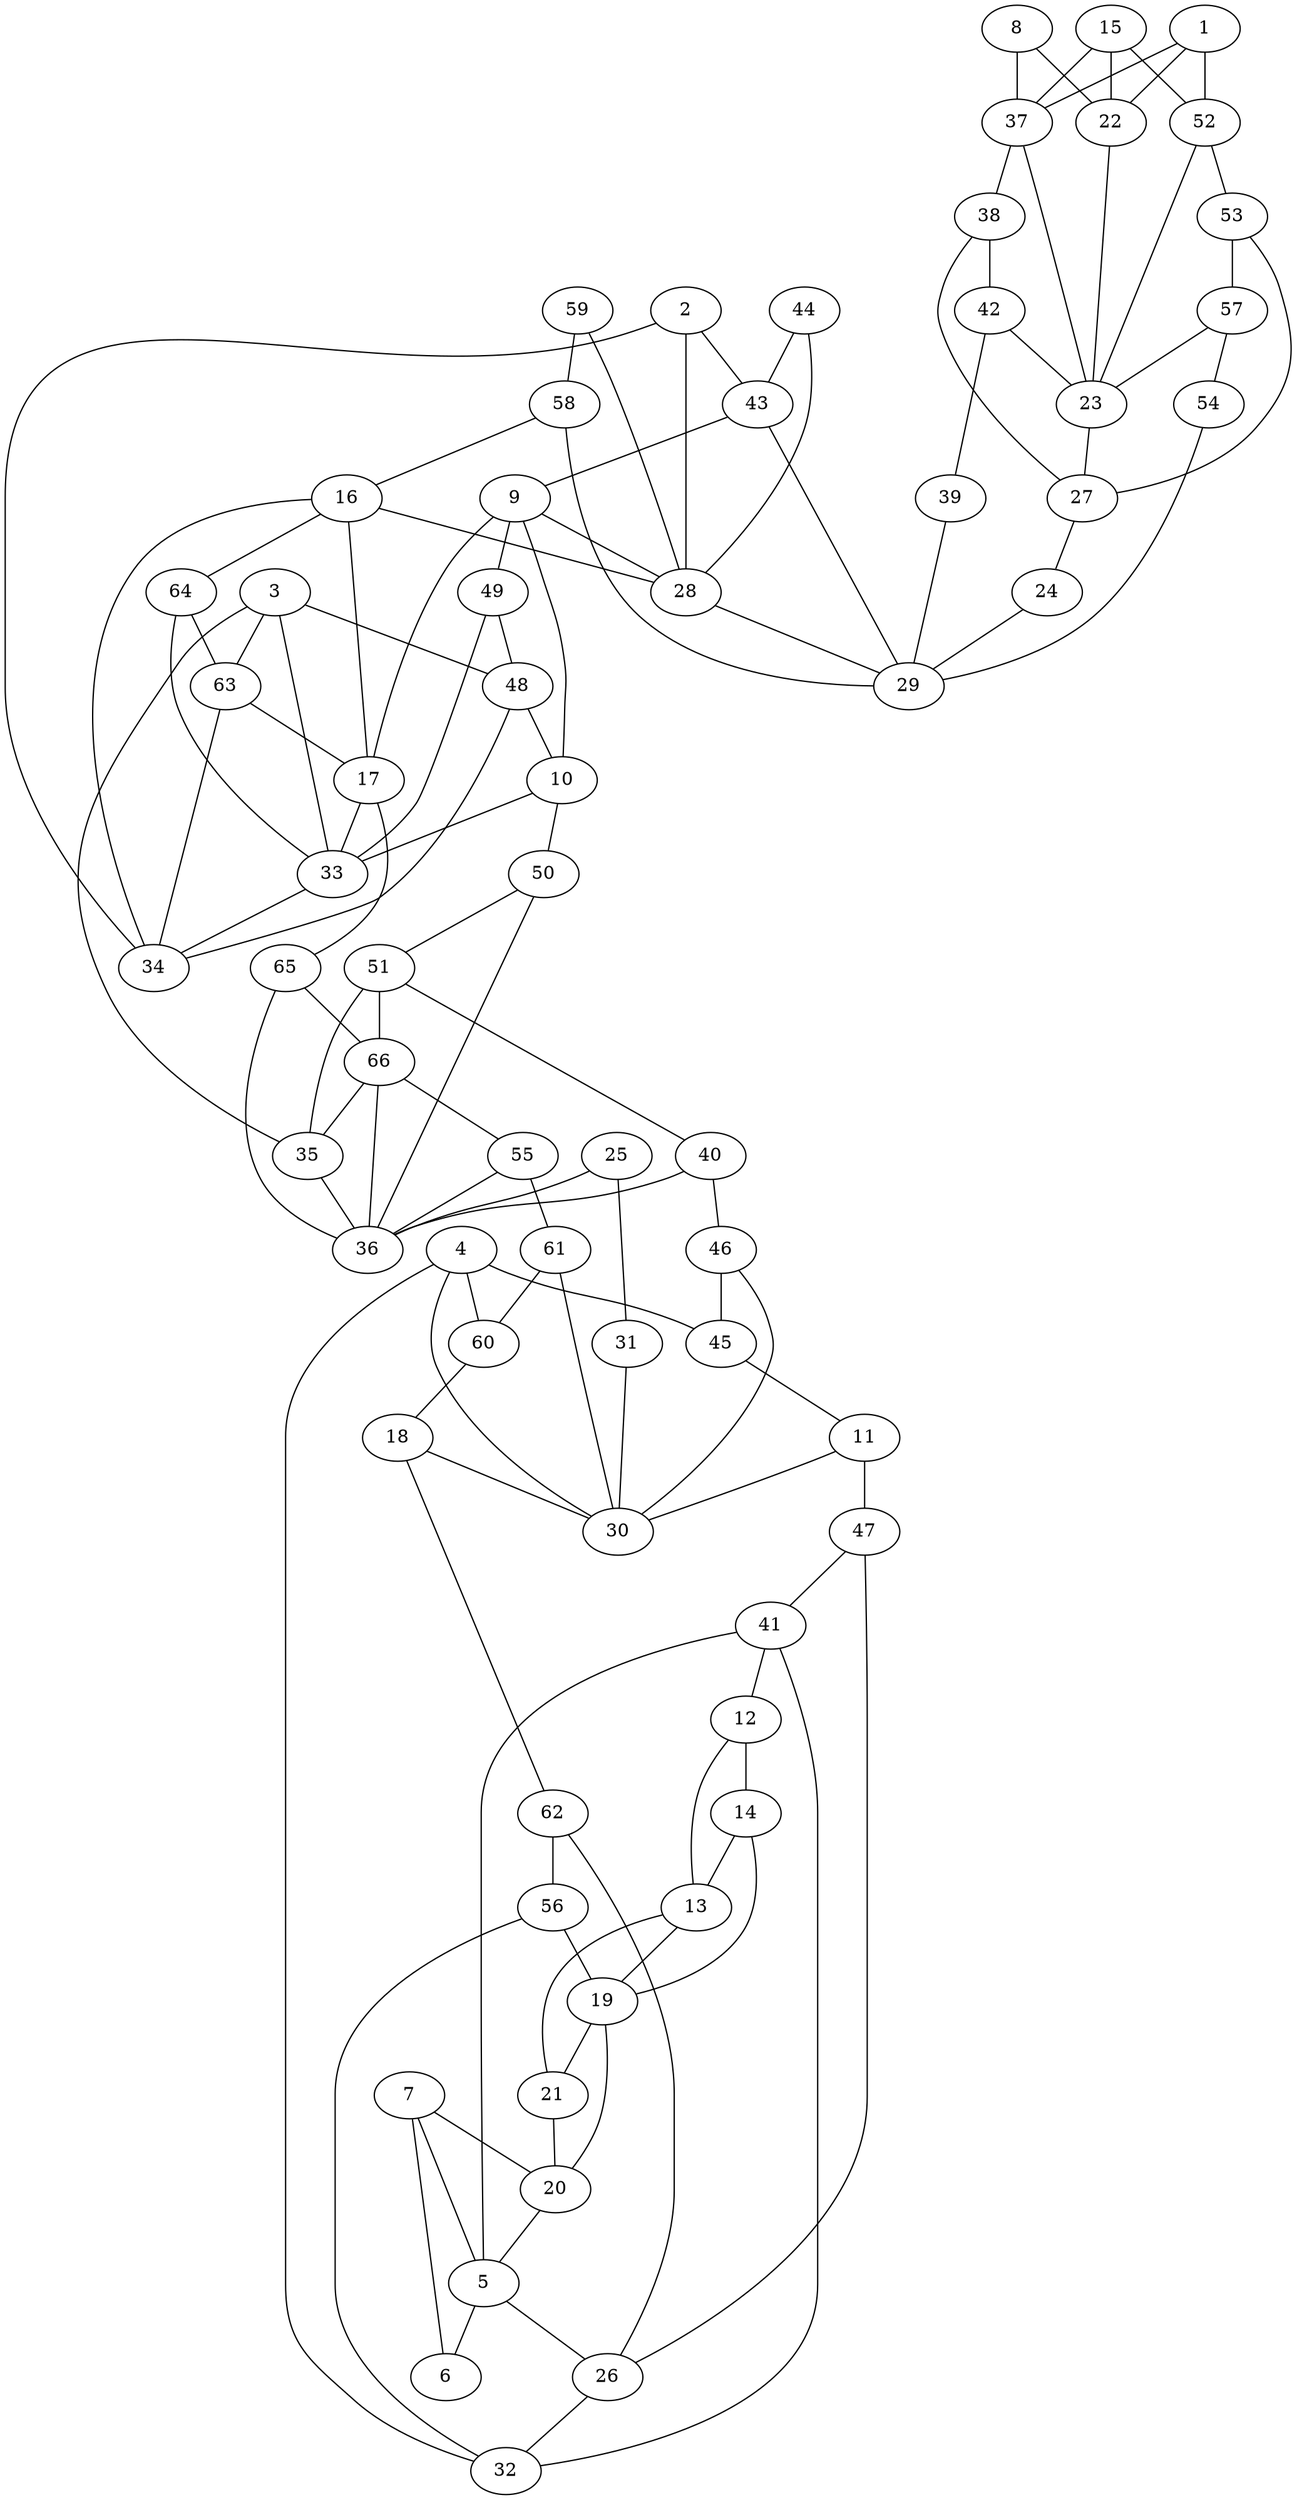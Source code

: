 graph pdb1ibu {
	1	 [aaLength=9,
		sequence=SELDAKLNK,
		type=0];
	22	 [aaLength=3,
		sequence=AIS,
		type=1];
	1 -- 22	 [distance0="22.97269",
		frequency=1,
		type0=1];
	37	 [aaLength=3,
		sequence=AIS,
		type=1];
	1 -- 37	 [distance0="22.97269",
		frequency=1,
		type0=2];
	52	 [aaLength=3,
		sequence=AIS,
		type=1];
	1 -- 52	 [distance0="22.97269",
		frequency=1,
		type0=3];
	2	 [aaLength=6,
		sequence=IAISFA,
		type=0];
	28	 [aaLength=3,
		sequence=PGQ,
		type=1];
	2 -- 28	 [distance0="11.74894",
		frequency=1,
		type0=1];
	34	 [aaLength=4,
		sequence=KDSS,
		type=1];
	2 -- 34	 [distance0="11.74894",
		distance1="4.0",
		frequency=2,
		type0=2,
		type1=4];
	43	 [aaLength=3,
		sequence=PGQ,
		type=1];
	2 -- 43	 [distance0="11.74894",
		frequency=1,
		type0=3];
	3	 [aaLength=13,
		sequence=TPNEDELLEYLEG,
		type=0];
	33	 [aaLength=9,
		sequence=VEDAGVWET,
		type=1];
	3 -- 33	 [distance0="11.18094",
		frequency=1,
		type0=1];
	35	 [aaLength=3,
		sequence=EGR,
		type=1];
	3 -- 35	 [distance0="0.0",
		frequency=1,
		type0=5];
	48	 [aaLength=9,
		sequence=VEDAGVWET,
		type=1];
	3 -- 48	 [distance0="11.18094",
		frequency=1,
		type0=2];
	63	 [aaLength=9,
		sequence=VEDAGVWET,
		type=1];
	3 -- 63	 [distance0="11.18094",
		frequency=1,
		type0=3];
	4	 [aaLength=28,
		sequence=NLTMPEWLEKMGYKSLSANNALKY,
		type=0];
	30	 [aaLength=10,
		sequence=SILTPDKDME,
		type=1];
	4 -- 30	 [distance0="16.45154",
		frequency=1,
		type0=1];
	32	 [aaLength=11,
		sequence=vanDerWaals,
		type=1];
	4 -- 32	 [distance0="0.0",
		frequency=1,
		type0=4];
	45	 [aaLength=10,
		sequence=SILTPDKDME,
		type=1];
	4 -- 45	 [distance0="16.45154",
		frequency=1,
		type0=2];
	60	 [aaLength=10,
		sequence=SILTPDKDME,
		type=1];
	4 -- 60	 [distance0="16.45154",
		frequency=1,
		type0=3];
	5	 [aaLength=3,
		sequence=vanDerWaals,
		type=0];
	6	 [aaLength=12,
		sequence=vanDerWaals,
		type=0];
	5 -- 6	 [distance0="13.80978",
		distance1="0.0",
		frequency=2,
		type0=1,
		type1=4];
	26	 [aaLength=15,
		sequence=vanDerWaals,
		type=1];
	5 -- 26	 [distance0="18.60969",
		frequency=1,
		type0=2];
	41	 [aaLength=15,
		sequence=vanDerWaals,
		type=1];
	5 -- 41	 [distance0="18.60969",
		frequency=1,
		type0=3];
	7	 [aaLength=10,
		sequence=vanDerWaals,
		type=0];
	7 -- 6	 [distance0="17.06292",
		frequency=1,
		type0=1];
	7 -- 5	 [distance0="21.77329",
		frequency=1,
		type0=2];
	20	 [aaLength=12,
		sequence=vanDerWaals,
		type=0];
	7 -- 20	 [distance0="30.60577",
		frequency=1,
		type0=3];
	8	 [aaLength=9,
		sequence=SELDAKLNK,
		type=0];
	8 -- 22	 [distance0="38.7746",
		frequency=1,
		type0=2];
	8 -- 37	 [distance0="38.7746",
		distance1="6.0",
		frequency=2,
		type0=3,
		type1=4];
	9	 [aaLength=6,
		sequence=IAISFA,
		type=0];
	9 -- 28	 [distance0="48.69345",
		frequency=1,
		type0=3];
	10	 [aaLength=13,
		sequence=TPNEDELLEYLEG,
		type=0];
	9 -- 10	 [distance0="25.84428",
		frequency=1,
		type0=1];
	17	 [aaLength=13,
		sequence=TPNEDELLEYLEG,
		type=0];
	9 -- 17	 [distance0="48.2907",
		frequency=1,
		type0=2];
	49	 [aaLength=4,
		sequence=KDSS,
		type=1];
	9 -- 49	 [distance0="4.0",
		frequency=1,
		type0=4];
	10 -- 33	 [distance0="39.53659",
		frequency=1,
		type0=3];
	50	 [aaLength=3,
		sequence=EGR,
		type=1];
	10 -- 50	 [distance0="0.0",
		frequency=1,
		type0=5];
	11	 [aaLength=28,
		sequence=NLTMPEWLEKMGYKSLSANNALKY,
		type=0];
	11 -- 30	 [distance0="53.03059",
		frequency=1,
		type0=3];
	47	 [aaLength=11,
		sequence=vanDerWaals,
		type=1];
	11 -- 47	 [distance0="0.0",
		frequency=1,
		type0=4];
	12	 [aaLength=3,
		sequence=vanDerWaals,
		type=0];
	13	 [aaLength=12,
		sequence=vanDerWaals,
		type=0];
	12 -- 13	 [distance0="10.49176",
		distance1="0.0",
		frequency=2,
		type0=1,
		type1=4];
	14	 [aaLength=10,
		sequence=vanDerWaals,
		type=0];
	12 -- 14	 [distance0="22.67352",
		frequency=1,
		type0=2];
	19	 [aaLength=3,
		sequence=vanDerWaals,
		type=0];
	13 -- 19	 [distance0="28.68684",
		frequency=1,
		type0=3];
	14 -- 13	 [distance0="14.88401",
		frequency=1,
		type0=1];
	14 -- 19	 [distance0="41.20802",
		frequency=1,
		type0=3];
	15	 [aaLength=9,
		sequence=SELDAKLNK,
		type=0];
	15 -- 22	 [distance0="21.05003",
		frequency=1,
		type0=1];
	15 -- 37	 [distance0="21.05003",
		frequency=1,
		type0=2];
	15 -- 52	 [distance0="21.05003",
		distance1="6.0",
		frequency=2,
		type0=3,
		type1=4];
	16	 [aaLength=6,
		sequence=IAISFA,
		type=0];
	16 -- 28	 [distance0="38.22571",
		frequency=1,
		type0=2];
	16 -- 17	 [distance0="26.18761",
		frequency=1,
		type0=1];
	16 -- 34	 [distance0="38.22571",
		frequency=1,
		type0=3];
	64	 [aaLength=4,
		sequence=KDSS,
		type=1];
	16 -- 64	 [distance0="4.0",
		frequency=1,
		type0=4];
	17 -- 33	 [distance0="36.06574",
		frequency=1,
		type0=3];
	65	 [aaLength=3,
		sequence=EGR,
		type=1];
	17 -- 65	 [distance0="0.0",
		frequency=1,
		type0=5];
	18	 [aaLength=24,
		sequence=NLTMPEWLEKMGYKSLSANNALKY,
		type=0];
	18 -- 30	 [distance0="45.38245",
		frequency=1,
		type0=3];
	62	 [aaLength=11,
		sequence=vanDerWaals,
		type=1];
	18 -- 62	 [distance0="0.0",
		frequency=1,
		type0=4];
	19 -- 20	 [distance0="13.82635",
		distance1="0.0",
		frequency=2,
		type0=1,
		type1=4];
	21	 [aaLength=10,
		sequence=vanDerWaals,
		type=0];
	19 -- 21	 [distance0="22.40158",
		frequency=1,
		type0=2];
	20 -- 5	 [distance0="24.1469",
		frequency=1,
		type0=3];
	21 -- 13	 [distance0="37.03285",
		frequency=1,
		type0=3];
	21 -- 20	 [distance0="17.07197",
		frequency=1,
		type0=1];
	23	 [aaLength=3,
		sequence=NIG,
		type=1];
	22 -- 23	 [distance0="16.0",
		distance1="13.0",
		frequency=2,
		type0=3,
		type1=4];
	27	 [aaLength=11,
		sequence=YVTGLKVDAGV,
		type=1];
	23 -- 27	 [distance0="5.0",
		distance1="2.0",
		frequency=2,
		type0=3,
		type1=4];
	24	 [aaLength=7,
		sequence=QINMTTA,
		type=1];
	29	 [aaLength=3,
		sequence=KND,
		type=1];
	24 -- 29	 [distance0="8.0",
		frequency=1,
		type0=3];
	25	 [aaLength=15,
		sequence=CGQDAHASFESSWIG,
		type=1];
	31	 [aaLength=11,
		sequence=NAITVAPYVSL,
		type=1];
	25 -- 31	 [distance0="12.0",
		frequency=1,
		type0=4];
	36	 [aaLength=3,
		sequence=AMA,
		type=1];
	25 -- 36	 [distance0="8.0",
		frequency=1,
		type0=3];
	26 -- 32	 [distance0="13.0",
		frequency=1,
		type0=3];
	27 -- 24	 [distance0="26.0",
		frequency=1,
		type0=4];
	28 -- 29	 [distance0="7.0",
		frequency=1,
		type0=3];
	31 -- 30	 [distance0="19.0",
		distance1="8.0",
		frequency=2,
		type0=3,
		type1=4];
	33 -- 34	 [distance0="6.0",
		frequency=1,
		type0=3];
	35 -- 36	 [distance0="5.0",
		distance1="2.0",
		frequency=2,
		type0=3,
		type1=4];
	37 -- 23	 [distance0="16.0",
		frequency=1,
		type0=3];
	38	 [aaLength=3,
		sequence=NIG,
		type=1];
	37 -- 38	 [distance0="13.0",
		frequency=1,
		type0=4];
	38 -- 27	 [distance0="5.0",
		frequency=1,
		type0=3];
	42	 [aaLength=13,
		sequence=YVTGLKVDAGVRD,
		type=1];
	38 -- 42	 [distance0="2.0",
		frequency=1,
		type0=4];
	39	 [aaLength=7,
		sequence=QINMTTA,
		type=1];
	39 -- 29	 [distance0="8.0",
		frequency=1,
		type0=3];
	40	 [aaLength=15,
		sequence=CGQDAHASFESSWIG,
		type=1];
	40 -- 36	 [distance0="8.0",
		frequency=1,
		type0=3];
	46	 [aaLength=11,
		sequence=NAITVAPYVSL,
		type=1];
	40 -- 46	 [distance0="12.0",
		frequency=1,
		type0=4];
	41 -- 12	 [distance0="0.0",
		frequency=1,
		type0=4];
	41 -- 32	 [distance0="13.0",
		frequency=1,
		type0=3];
	42 -- 23	 [distance0="5.0",
		frequency=1,
		type0=3];
	42 -- 39	 [distance0="24.0",
		frequency=1,
		type0=4];
	43 -- 9	 [distance0="7.0",
		frequency=1,
		type0=4];
	43 -- 29	 [distance0="7.0",
		frequency=1,
		type0=3];
	44	 [aaLength=3,
		sequence=KND,
		type=1];
	44 -- 28	 [distance0="7.0",
		frequency=1,
		type0=3];
	44 -- 43	 [distance0="4.0",
		frequency=1,
		type0=4];
	45 -- 11	 [distance0="3.0",
		frequency=1,
		type0=4];
	46 -- 30	 [distance0="19.0",
		frequency=1,
		type0=3];
	46 -- 45	 [distance0="8.0",
		frequency=1,
		type0=4];
	47 -- 26	 [distance0="13.0",
		frequency=1,
		type0=3];
	47 -- 41	 [distance0="0.0",
		frequency=1,
		type0=4];
	48 -- 10	 [distance0="0.0",
		frequency=1,
		type0=5];
	48 -- 34	 [distance0="6.0",
		frequency=1,
		type0=3];
	49 -- 33	 [distance0="6.0",
		frequency=1,
		type0=3];
	49 -- 48	 [distance0="2.0",
		frequency=1,
		type0=4];
	50 -- 36	 [distance0="5.0",
		frequency=1,
		type0=3];
	51	 [aaLength=3,
		sequence=AMA,
		type=1];
	50 -- 51	 [distance0="2.0",
		frequency=1,
		type0=4];
	51 -- 35	 [distance0="5.0",
		frequency=1,
		type0=3];
	51 -- 40	 [distance0="5.0",
		frequency=1,
		type0=4];
	66	 [aaLength=3,
		sequence=AMA,
		type=1];
	51 -- 66	 [distance0="0.0",
		frequency=1,
		type0=2];
	52 -- 23	 [distance0="16.0",
		frequency=1,
		type0=3];
	53	 [aaLength=3,
		sequence=NIG,
		type=1];
	52 -- 53	 [distance0="13.0",
		frequency=1,
		type0=4];
	53 -- 27	 [distance0="5.0",
		frequency=1,
		type0=3];
	57	 [aaLength=14,
		sequence=YVTGLKVDAGVRDK,
		type=1];
	53 -- 57	 [distance0="2.0",
		frequency=1,
		type0=4];
	54	 [aaLength=7,
		sequence=QINMTTA,
		type=1];
	54 -- 29	 [distance0="8.0",
		frequency=1,
		type0=3];
	55	 [aaLength=15,
		sequence=CGQDAHASFESSWIG,
		type=1];
	55 -- 36	 [distance0="8.0",
		frequency=1,
		type0=3];
	61	 [aaLength=11,
		sequence=NAITVAPYVSL,
		type=1];
	55 -- 61	 [distance0="12.0",
		frequency=1,
		type0=4];
	56	 [aaLength=15,
		sequence=vanDerWaals,
		type=1];
	56 -- 19	 [distance0="0.0",
		frequency=1,
		type0=4];
	56 -- 32	 [distance0="13.0",
		frequency=1,
		type0=3];
	57 -- 23	 [distance0="5.0",
		frequency=1,
		type0=3];
	57 -- 54	 [distance0="23.0",
		frequency=1,
		type0=4];
	58	 [aaLength=3,
		sequence=PGQ,
		type=1];
	58 -- 16	 [distance0="7.0",
		frequency=1,
		type0=4];
	58 -- 29	 [distance0="7.0",
		frequency=1,
		type0=3];
	59	 [aaLength=3,
		sequence=KND,
		type=1];
	59 -- 28	 [distance0="7.0",
		frequency=1,
		type0=3];
	59 -- 58	 [distance0="4.0",
		frequency=1,
		type0=4];
	60 -- 18	 [distance0="3.0",
		frequency=1,
		type0=4];
	61 -- 30	 [distance0="19.0",
		frequency=1,
		type0=3];
	61 -- 60	 [distance0="8.0",
		frequency=1,
		type0=4];
	62 -- 26	 [distance0="13.0",
		frequency=1,
		type0=3];
	62 -- 56	 [distance0="0.0",
		frequency=1,
		type0=4];
	63 -- 17	 [distance0="0.0",
		frequency=1,
		type0=5];
	63 -- 34	 [distance0="6.0",
		frequency=1,
		type0=3];
	64 -- 33	 [distance0="6.0",
		frequency=1,
		type0=3];
	64 -- 63	 [distance0="2.0",
		frequency=1,
		type0=4];
	65 -- 36	 [distance0="5.0",
		frequency=1,
		type0=3];
	65 -- 66	 [distance0="2.0",
		frequency=1,
		type0=4];
	66 -- 35	 [distance0="5.0",
		frequency=1,
		type0=3];
	66 -- 36	 [distance0="0.0",
		frequency=1,
		type0=1];
	66 -- 55	 [distance0="5.0",
		frequency=1,
		type0=4];
}
